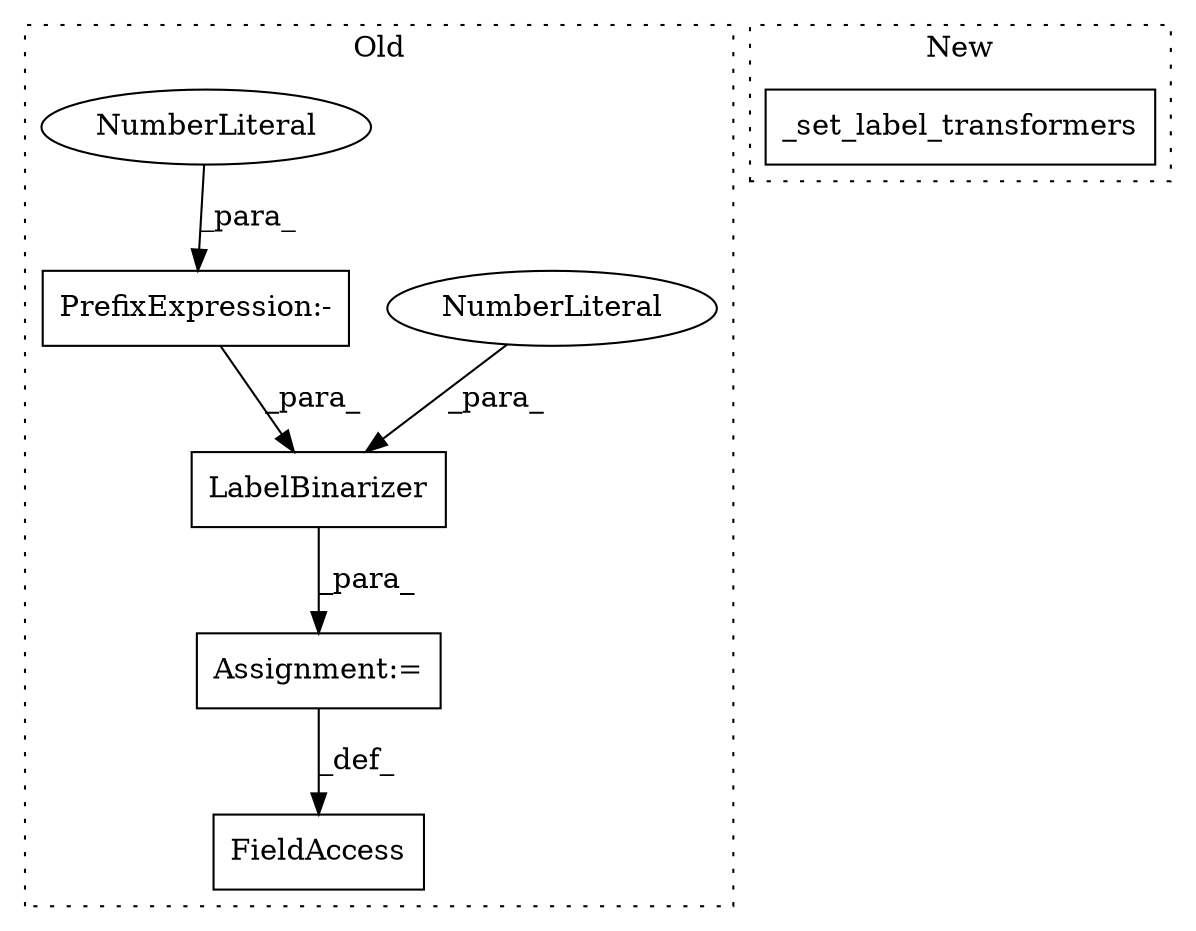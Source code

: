 digraph G {
subgraph cluster0 {
1 [label="LabelBinarizer" a="32" s="3018,3037" l="15,1" shape="box"];
3 [label="NumberLiteral" a="34" s="3036" l="1" shape="ellipse"];
4 [label="FieldAccess" a="22" s="2996" l="21" shape="box"];
5 [label="Assignment:=" a="7" s="3017" l="1" shape="box"];
6 [label="PrefixExpression:-" a="38" s="3033" l="1" shape="box"];
7 [label="NumberLiteral" a="34" s="3034" l="1" shape="ellipse"];
label = "Old";
style="dotted";
}
subgraph cluster1 {
2 [label="_set_label_transformers" a="32" s="3001,3026" l="24,1" shape="box"];
label = "New";
style="dotted";
}
1 -> 5 [label="_para_"];
3 -> 1 [label="_para_"];
5 -> 4 [label="_def_"];
6 -> 1 [label="_para_"];
7 -> 6 [label="_para_"];
}